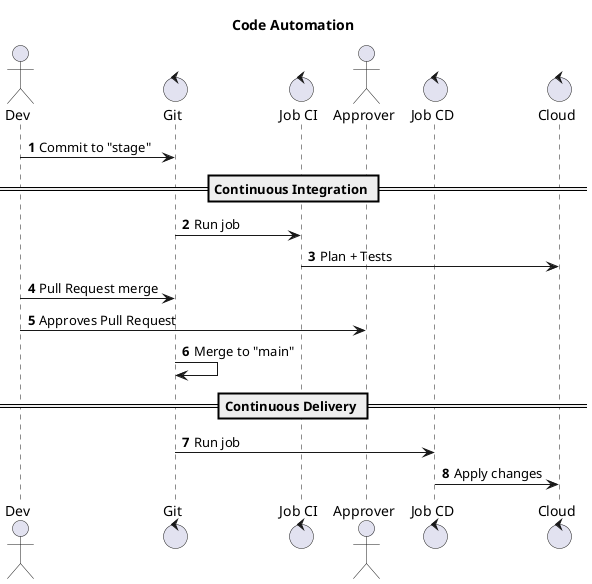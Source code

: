 @startuml

autonumber
skinparam maxMessageSize 200

title Code Automation

actor "Dev" as dev
control "Git" as git
control "Job CI" as job_ci
actor "Approver" as approver
control "Job CD" as job_cd
control "Cloud" as cloud

dev -> git : Commit to "stage"

== Continuous Integration ==

git -> job_ci : Run job
job_ci -> cloud : Plan + Tests
dev -> git : Pull Request merge
dev -> approver : Approves Pull Request 
git -> git : Merge to "main"

== Continuous Delivery ==

git -> job_cd : Run job
job_cd -> cloud : Apply changes

@end
